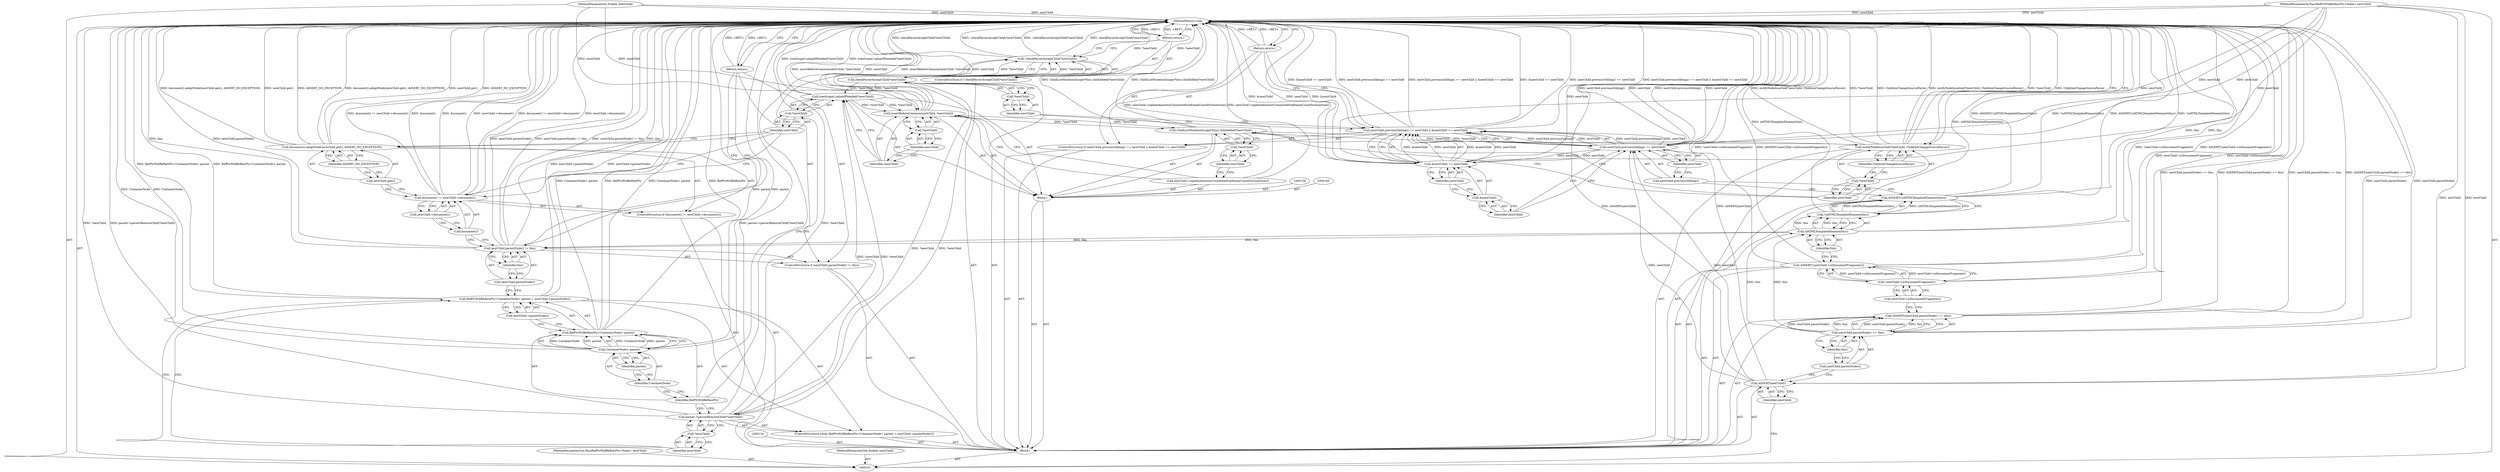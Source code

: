 digraph "0_Chrome_c71a21e6dda9025c2bf823c5aab791c2ae8cdfc2" {
"1000176" [label="(MethodReturn,void)"];
"1000102" [label="(MethodParameterIn,PassRefPtrWillBeRawPtr<Node> newChild)"];
"1000290" [label="(MethodParameterOut,PassRefPtrWillBeRawPtr<Node> newChild)"];
"1000103" [label="(MethodParameterIn,Node& nextChild)"];
"1000291" [label="(MethodParameterOut,Node& nextChild)"];
"1000131" [label="(Call,*newChild)"];
"1000132" [label="(Identifier,newChild)"];
"1000128" [label="(ControlStructure,if (!checkParserAcceptChild(*newChild)))"];
"1000129" [label="(Call,!checkParserAcceptChild(*newChild))"];
"1000130" [label="(Call,checkParserAcceptChild(*newChild))"];
"1000133" [label="(Return,return;)"];
"1000136" [label="(Call,RefPtrWillBeRawPtr<ContainerNode> parent = newChild->parentNode())"];
"1000137" [label="(Call,RefPtrWillBeRawPtr<ContainerNode> parent)"];
"1000138" [label="(Identifier,RefPtrWillBeRawPtr)"];
"1000139" [label="(Call,ContainerNode> parent)"];
"1000140" [label="(Identifier,ContainerNode)"];
"1000141" [label="(Identifier,parent)"];
"1000135" [label="(ControlStructure,while (RefPtrWillBeRawPtr<ContainerNode> parent = newChild->parentNode()))"];
"1000142" [label="(Call,newChild->parentNode())"];
"1000144" [label="(Call,*newChild)"];
"1000145" [label="(Identifier,newChild)"];
"1000143" [label="(Call,parent->parserRemoveChild(*newChild))"];
"1000149" [label="(Identifier,this)"];
"1000146" [label="(ControlStructure,if (nextChild.parentNode() != this))"];
"1000147" [label="(Call,nextChild.parentNode() != this)"];
"1000148" [label="(Call,nextChild.parentNode())"];
"1000104" [label="(Block,)"];
"1000150" [label="(Return,return;)"];
"1000154" [label="(Call,newChild->document())"];
"1000151" [label="(ControlStructure,if (document() != newChild->document()))"];
"1000152" [label="(Call,document() != newChild->document())"];
"1000153" [label="(Call,document())"];
"1000156" [label="(Call,newChild.get())"];
"1000157" [label="(Identifier,ASSERT_NO_EXCEPTION)"];
"1000155" [label="(Call,document().adoptNode(newChild.get(), ASSERT_NO_EXCEPTION))"];
"1000158" [label="(Block,)"];
"1000162" [label="(Call,*newChild)"];
"1000163" [label="(Identifier,newChild)"];
"1000161" [label="(Call,treeScope().adoptIfNeeded(*newChild))"];
"1000106" [label="(Identifier,newChild)"];
"1000105" [label="(Call,ASSERT(newChild))"];
"1000165" [label="(Identifier,nextChild)"];
"1000166" [label="(Call,*newChild)"];
"1000167" [label="(Identifier,newChild)"];
"1000164" [label="(Call,insertBeforeCommon(nextChild, *newChild))"];
"1000168" [label="(Call,newChild->updateAncestorConnectedSubframeCountForInsertion())"];
"1000170" [label="(Call,*newChild)"];
"1000171" [label="(Identifier,newChild)"];
"1000169" [label="(Call,ChildListMutationScope(*this).childAdded(*newChild))"];
"1000173" [label="(Call,*newChild)"];
"1000174" [label="(Identifier,newChild)"];
"1000175" [label="(Identifier,ChildrenChangeSourceParser)"];
"1000172" [label="(Call,notifyNodeInserted(*newChild, ChildrenChangeSourceParser))"];
"1000108" [label="(Call,nextChild.parentNode() == this)"];
"1000109" [label="(Call,nextChild.parentNode())"];
"1000110" [label="(Identifier,this)"];
"1000107" [label="(Call,ASSERT(nextChild.parentNode() == this))"];
"1000112" [label="(Call,!newChild->isDocumentFragment())"];
"1000113" [label="(Call,newChild->isDocumentFragment())"];
"1000111" [label="(Call,ASSERT(!newChild->isDocumentFragment()))"];
"1000115" [label="(Call,!isHTMLTemplateElement(this))"];
"1000116" [label="(Call,isHTMLTemplateElement(this))"];
"1000117" [label="(Identifier,this)"];
"1000114" [label="(Call,ASSERT(!isHTMLTemplateElement(this)))"];
"1000122" [label="(Identifier,newChild)"];
"1000118" [label="(ControlStructure,if (nextChild.previousSibling() == newChild || &nextChild == newChild))"];
"1000123" [label="(Call,&nextChild == newChild)"];
"1000124" [label="(Call,&nextChild)"];
"1000125" [label="(Identifier,nextChild)"];
"1000126" [label="(Identifier,newChild)"];
"1000119" [label="(Call,nextChild.previousSibling() == newChild || &nextChild == newChild)"];
"1000120" [label="(Call,nextChild.previousSibling() == newChild)"];
"1000121" [label="(Call,nextChild.previousSibling())"];
"1000127" [label="(Return,return;)"];
"1000176" -> "1000101"  [label="AST: "];
"1000176" -> "1000127"  [label="CFG: "];
"1000176" -> "1000133"  [label="CFG: "];
"1000176" -> "1000150"  [label="CFG: "];
"1000176" -> "1000172"  [label="CFG: "];
"1000127" -> "1000176"  [label="DDG: <RET>"];
"1000133" -> "1000176"  [label="DDG: <RET>"];
"1000116" -> "1000176"  [label="DDG: this"];
"1000107" -> "1000176"  [label="DDG: nextChild.parentNode() == this"];
"1000107" -> "1000176"  [label="DDG: ASSERT(nextChild.parentNode() == this)"];
"1000169" -> "1000176"  [label="DDG: ChildListMutationScope(*this).childAdded(*newChild)"];
"1000155" -> "1000176"  [label="DDG: ASSERT_NO_EXCEPTION"];
"1000155" -> "1000176"  [label="DDG: document().adoptNode(newChild.get(), ASSERT_NO_EXCEPTION)"];
"1000155" -> "1000176"  [label="DDG: newChild.get()"];
"1000105" -> "1000176"  [label="DDG: ASSERT(newChild)"];
"1000114" -> "1000176"  [label="DDG: ASSERT(!isHTMLTemplateElement(this))"];
"1000114" -> "1000176"  [label="DDG: !isHTMLTemplateElement(this)"];
"1000152" -> "1000176"  [label="DDG: document()"];
"1000152" -> "1000176"  [label="DDG: newChild->document()"];
"1000152" -> "1000176"  [label="DDG: document() != newChild->document()"];
"1000119" -> "1000176"  [label="DDG: nextChild.previousSibling() == newChild || &nextChild == newChild"];
"1000119" -> "1000176"  [label="DDG: &nextChild == newChild"];
"1000119" -> "1000176"  [label="DDG: nextChild.previousSibling() == newChild"];
"1000168" -> "1000176"  [label="DDG: newChild->updateAncestorConnectedSubframeCountForInsertion()"];
"1000129" -> "1000176"  [label="DDG: checkParserAcceptChild(*newChild)"];
"1000129" -> "1000176"  [label="DDG: !checkParserAcceptChild(*newChild)"];
"1000164" -> "1000176"  [label="DDG: insertBeforeCommon(nextChild, *newChild)"];
"1000164" -> "1000176"  [label="DDG: nextChild"];
"1000123" -> "1000176"  [label="DDG: newChild"];
"1000123" -> "1000176"  [label="DDG: &nextChild"];
"1000172" -> "1000176"  [label="DDG: notifyNodeInserted(*newChild, ChildrenChangeSourceParser)"];
"1000172" -> "1000176"  [label="DDG: *newChild"];
"1000172" -> "1000176"  [label="DDG: ChildrenChangeSourceParser"];
"1000136" -> "1000176"  [label="DDG: newChild->parentNode()"];
"1000136" -> "1000176"  [label="DDG: RefPtrWillBeRawPtr<ContainerNode> parent"];
"1000139" -> "1000176"  [label="DDG: parent"];
"1000139" -> "1000176"  [label="DDG: ContainerNode"];
"1000137" -> "1000176"  [label="DDG: ContainerNode> parent"];
"1000137" -> "1000176"  [label="DDG: RefPtrWillBeRawPtr"];
"1000103" -> "1000176"  [label="DDG: nextChild"];
"1000143" -> "1000176"  [label="DDG: *newChild"];
"1000143" -> "1000176"  [label="DDG: parent->parserRemoveChild(*newChild)"];
"1000120" -> "1000176"  [label="DDG: nextChild.previousSibling()"];
"1000120" -> "1000176"  [label="DDG: newChild"];
"1000147" -> "1000176"  [label="DDG: this"];
"1000147" -> "1000176"  [label="DDG: nextChild.parentNode()"];
"1000147" -> "1000176"  [label="DDG: nextChild.parentNode() != this"];
"1000102" -> "1000176"  [label="DDG: newChild"];
"1000111" -> "1000176"  [label="DDG: !newChild->isDocumentFragment()"];
"1000111" -> "1000176"  [label="DDG: ASSERT(!newChild->isDocumentFragment())"];
"1000112" -> "1000176"  [label="DDG: newChild->isDocumentFragment()"];
"1000115" -> "1000176"  [label="DDG: isHTMLTemplateElement(this)"];
"1000161" -> "1000176"  [label="DDG: treeScope().adoptIfNeeded(*newChild)"];
"1000108" -> "1000176"  [label="DDG: nextChild.parentNode()"];
"1000130" -> "1000176"  [label="DDG: *newChild"];
"1000150" -> "1000176"  [label="DDG: <RET>"];
"1000102" -> "1000101"  [label="AST: "];
"1000102" -> "1000176"  [label="DDG: newChild"];
"1000102" -> "1000105"  [label="DDG: newChild"];
"1000102" -> "1000120"  [label="DDG: newChild"];
"1000102" -> "1000123"  [label="DDG: newChild"];
"1000290" -> "1000101"  [label="AST: "];
"1000103" -> "1000101"  [label="AST: "];
"1000103" -> "1000176"  [label="DDG: nextChild"];
"1000103" -> "1000164"  [label="DDG: nextChild"];
"1000291" -> "1000101"  [label="AST: "];
"1000131" -> "1000130"  [label="AST: "];
"1000131" -> "1000132"  [label="CFG: "];
"1000132" -> "1000131"  [label="AST: "];
"1000130" -> "1000131"  [label="CFG: "];
"1000132" -> "1000131"  [label="AST: "];
"1000132" -> "1000119"  [label="CFG: "];
"1000131" -> "1000132"  [label="CFG: "];
"1000128" -> "1000104"  [label="AST: "];
"1000129" -> "1000128"  [label="AST: "];
"1000133" -> "1000128"  [label="AST: "];
"1000129" -> "1000128"  [label="AST: "];
"1000129" -> "1000130"  [label="CFG: "];
"1000130" -> "1000129"  [label="AST: "];
"1000133" -> "1000129"  [label="CFG: "];
"1000138" -> "1000129"  [label="CFG: "];
"1000129" -> "1000176"  [label="DDG: checkParserAcceptChild(*newChild)"];
"1000129" -> "1000176"  [label="DDG: !checkParserAcceptChild(*newChild)"];
"1000130" -> "1000129"  [label="DDG: *newChild"];
"1000130" -> "1000129"  [label="AST: "];
"1000130" -> "1000131"  [label="CFG: "];
"1000131" -> "1000130"  [label="AST: "];
"1000129" -> "1000130"  [label="CFG: "];
"1000130" -> "1000176"  [label="DDG: *newChild"];
"1000130" -> "1000129"  [label="DDG: *newChild"];
"1000130" -> "1000143"  [label="DDG: *newChild"];
"1000130" -> "1000161"  [label="DDG: *newChild"];
"1000133" -> "1000128"  [label="AST: "];
"1000133" -> "1000129"  [label="CFG: "];
"1000176" -> "1000133"  [label="CFG: "];
"1000133" -> "1000176"  [label="DDG: <RET>"];
"1000136" -> "1000135"  [label="AST: "];
"1000136" -> "1000142"  [label="CFG: "];
"1000137" -> "1000136"  [label="AST: "];
"1000142" -> "1000136"  [label="AST: "];
"1000145" -> "1000136"  [label="CFG: "];
"1000148" -> "1000136"  [label="CFG: "];
"1000136" -> "1000176"  [label="DDG: newChild->parentNode()"];
"1000136" -> "1000176"  [label="DDG: RefPtrWillBeRawPtr<ContainerNode> parent"];
"1000137" -> "1000136"  [label="AST: "];
"1000137" -> "1000139"  [label="CFG: "];
"1000138" -> "1000137"  [label="AST: "];
"1000139" -> "1000137"  [label="AST: "];
"1000142" -> "1000137"  [label="CFG: "];
"1000137" -> "1000176"  [label="DDG: ContainerNode> parent"];
"1000137" -> "1000176"  [label="DDG: RefPtrWillBeRawPtr"];
"1000139" -> "1000137"  [label="DDG: ContainerNode"];
"1000139" -> "1000137"  [label="DDG: parent"];
"1000138" -> "1000137"  [label="AST: "];
"1000138" -> "1000143"  [label="CFG: "];
"1000138" -> "1000129"  [label="CFG: "];
"1000140" -> "1000138"  [label="CFG: "];
"1000139" -> "1000137"  [label="AST: "];
"1000139" -> "1000141"  [label="CFG: "];
"1000140" -> "1000139"  [label="AST: "];
"1000141" -> "1000139"  [label="AST: "];
"1000137" -> "1000139"  [label="CFG: "];
"1000139" -> "1000176"  [label="DDG: parent"];
"1000139" -> "1000176"  [label="DDG: ContainerNode"];
"1000139" -> "1000137"  [label="DDG: ContainerNode"];
"1000139" -> "1000137"  [label="DDG: parent"];
"1000140" -> "1000139"  [label="AST: "];
"1000140" -> "1000138"  [label="CFG: "];
"1000141" -> "1000140"  [label="CFG: "];
"1000141" -> "1000139"  [label="AST: "];
"1000141" -> "1000140"  [label="CFG: "];
"1000139" -> "1000141"  [label="CFG: "];
"1000135" -> "1000104"  [label="AST: "];
"1000136" -> "1000135"  [label="AST: "];
"1000143" -> "1000135"  [label="AST: "];
"1000142" -> "1000136"  [label="AST: "];
"1000142" -> "1000137"  [label="CFG: "];
"1000136" -> "1000142"  [label="CFG: "];
"1000144" -> "1000143"  [label="AST: "];
"1000144" -> "1000145"  [label="CFG: "];
"1000145" -> "1000144"  [label="AST: "];
"1000143" -> "1000144"  [label="CFG: "];
"1000145" -> "1000144"  [label="AST: "];
"1000145" -> "1000136"  [label="CFG: "];
"1000144" -> "1000145"  [label="CFG: "];
"1000143" -> "1000135"  [label="AST: "];
"1000143" -> "1000144"  [label="CFG: "];
"1000144" -> "1000143"  [label="AST: "];
"1000138" -> "1000143"  [label="CFG: "];
"1000143" -> "1000176"  [label="DDG: *newChild"];
"1000143" -> "1000176"  [label="DDG: parent->parserRemoveChild(*newChild)"];
"1000130" -> "1000143"  [label="DDG: *newChild"];
"1000143" -> "1000161"  [label="DDG: *newChild"];
"1000149" -> "1000147"  [label="AST: "];
"1000149" -> "1000148"  [label="CFG: "];
"1000147" -> "1000149"  [label="CFG: "];
"1000146" -> "1000104"  [label="AST: "];
"1000147" -> "1000146"  [label="AST: "];
"1000150" -> "1000146"  [label="AST: "];
"1000147" -> "1000146"  [label="AST: "];
"1000147" -> "1000149"  [label="CFG: "];
"1000148" -> "1000147"  [label="AST: "];
"1000149" -> "1000147"  [label="AST: "];
"1000150" -> "1000147"  [label="CFG: "];
"1000153" -> "1000147"  [label="CFG: "];
"1000147" -> "1000176"  [label="DDG: this"];
"1000147" -> "1000176"  [label="DDG: nextChild.parentNode()"];
"1000147" -> "1000176"  [label="DDG: nextChild.parentNode() != this"];
"1000116" -> "1000147"  [label="DDG: this"];
"1000148" -> "1000147"  [label="AST: "];
"1000148" -> "1000136"  [label="CFG: "];
"1000149" -> "1000148"  [label="CFG: "];
"1000104" -> "1000101"  [label="AST: "];
"1000105" -> "1000104"  [label="AST: "];
"1000107" -> "1000104"  [label="AST: "];
"1000111" -> "1000104"  [label="AST: "];
"1000114" -> "1000104"  [label="AST: "];
"1000118" -> "1000104"  [label="AST: "];
"1000128" -> "1000104"  [label="AST: "];
"1000134" -> "1000104"  [label="AST: "];
"1000135" -> "1000104"  [label="AST: "];
"1000146" -> "1000104"  [label="AST: "];
"1000151" -> "1000104"  [label="AST: "];
"1000158" -> "1000104"  [label="AST: "];
"1000172" -> "1000104"  [label="AST: "];
"1000150" -> "1000146"  [label="AST: "];
"1000150" -> "1000147"  [label="CFG: "];
"1000176" -> "1000150"  [label="CFG: "];
"1000150" -> "1000176"  [label="DDG: <RET>"];
"1000154" -> "1000152"  [label="AST: "];
"1000154" -> "1000153"  [label="CFG: "];
"1000152" -> "1000154"  [label="CFG: "];
"1000151" -> "1000104"  [label="AST: "];
"1000152" -> "1000151"  [label="AST: "];
"1000155" -> "1000151"  [label="AST: "];
"1000152" -> "1000151"  [label="AST: "];
"1000152" -> "1000154"  [label="CFG: "];
"1000153" -> "1000152"  [label="AST: "];
"1000154" -> "1000152"  [label="AST: "];
"1000156" -> "1000152"  [label="CFG: "];
"1000163" -> "1000152"  [label="CFG: "];
"1000152" -> "1000176"  [label="DDG: document()"];
"1000152" -> "1000176"  [label="DDG: newChild->document()"];
"1000152" -> "1000176"  [label="DDG: document() != newChild->document()"];
"1000153" -> "1000152"  [label="AST: "];
"1000153" -> "1000147"  [label="CFG: "];
"1000154" -> "1000153"  [label="CFG: "];
"1000156" -> "1000155"  [label="AST: "];
"1000156" -> "1000152"  [label="CFG: "];
"1000157" -> "1000156"  [label="CFG: "];
"1000157" -> "1000155"  [label="AST: "];
"1000157" -> "1000156"  [label="CFG: "];
"1000155" -> "1000157"  [label="CFG: "];
"1000155" -> "1000151"  [label="AST: "];
"1000155" -> "1000157"  [label="CFG: "];
"1000156" -> "1000155"  [label="AST: "];
"1000157" -> "1000155"  [label="AST: "];
"1000163" -> "1000155"  [label="CFG: "];
"1000155" -> "1000176"  [label="DDG: ASSERT_NO_EXCEPTION"];
"1000155" -> "1000176"  [label="DDG: document().adoptNode(newChild.get(), ASSERT_NO_EXCEPTION)"];
"1000155" -> "1000176"  [label="DDG: newChild.get()"];
"1000158" -> "1000104"  [label="AST: "];
"1000159" -> "1000158"  [label="AST: "];
"1000160" -> "1000158"  [label="AST: "];
"1000161" -> "1000158"  [label="AST: "];
"1000164" -> "1000158"  [label="AST: "];
"1000168" -> "1000158"  [label="AST: "];
"1000169" -> "1000158"  [label="AST: "];
"1000162" -> "1000161"  [label="AST: "];
"1000162" -> "1000163"  [label="CFG: "];
"1000163" -> "1000162"  [label="AST: "];
"1000161" -> "1000162"  [label="CFG: "];
"1000163" -> "1000162"  [label="AST: "];
"1000163" -> "1000155"  [label="CFG: "];
"1000163" -> "1000152"  [label="CFG: "];
"1000162" -> "1000163"  [label="CFG: "];
"1000161" -> "1000158"  [label="AST: "];
"1000161" -> "1000162"  [label="CFG: "];
"1000162" -> "1000161"  [label="AST: "];
"1000165" -> "1000161"  [label="CFG: "];
"1000161" -> "1000176"  [label="DDG: treeScope().adoptIfNeeded(*newChild)"];
"1000143" -> "1000161"  [label="DDG: *newChild"];
"1000130" -> "1000161"  [label="DDG: *newChild"];
"1000161" -> "1000164"  [label="DDG: *newChild"];
"1000106" -> "1000105"  [label="AST: "];
"1000106" -> "1000101"  [label="CFG: "];
"1000105" -> "1000106"  [label="CFG: "];
"1000105" -> "1000104"  [label="AST: "];
"1000105" -> "1000106"  [label="CFG: "];
"1000106" -> "1000105"  [label="AST: "];
"1000109" -> "1000105"  [label="CFG: "];
"1000105" -> "1000176"  [label="DDG: ASSERT(newChild)"];
"1000102" -> "1000105"  [label="DDG: newChild"];
"1000105" -> "1000120"  [label="DDG: newChild"];
"1000165" -> "1000164"  [label="AST: "];
"1000165" -> "1000161"  [label="CFG: "];
"1000167" -> "1000165"  [label="CFG: "];
"1000166" -> "1000164"  [label="AST: "];
"1000166" -> "1000167"  [label="CFG: "];
"1000167" -> "1000166"  [label="AST: "];
"1000164" -> "1000166"  [label="CFG: "];
"1000167" -> "1000166"  [label="AST: "];
"1000167" -> "1000165"  [label="CFG: "];
"1000166" -> "1000167"  [label="CFG: "];
"1000164" -> "1000158"  [label="AST: "];
"1000164" -> "1000166"  [label="CFG: "];
"1000165" -> "1000164"  [label="AST: "];
"1000166" -> "1000164"  [label="AST: "];
"1000168" -> "1000164"  [label="CFG: "];
"1000164" -> "1000176"  [label="DDG: insertBeforeCommon(nextChild, *newChild)"];
"1000164" -> "1000176"  [label="DDG: nextChild"];
"1000103" -> "1000164"  [label="DDG: nextChild"];
"1000161" -> "1000164"  [label="DDG: *newChild"];
"1000164" -> "1000169"  [label="DDG: *newChild"];
"1000168" -> "1000158"  [label="AST: "];
"1000168" -> "1000164"  [label="CFG: "];
"1000171" -> "1000168"  [label="CFG: "];
"1000168" -> "1000176"  [label="DDG: newChild->updateAncestorConnectedSubframeCountForInsertion()"];
"1000170" -> "1000169"  [label="AST: "];
"1000170" -> "1000171"  [label="CFG: "];
"1000171" -> "1000170"  [label="AST: "];
"1000169" -> "1000170"  [label="CFG: "];
"1000171" -> "1000170"  [label="AST: "];
"1000171" -> "1000168"  [label="CFG: "];
"1000170" -> "1000171"  [label="CFG: "];
"1000169" -> "1000158"  [label="AST: "];
"1000169" -> "1000170"  [label="CFG: "];
"1000170" -> "1000169"  [label="AST: "];
"1000174" -> "1000169"  [label="CFG: "];
"1000169" -> "1000176"  [label="DDG: ChildListMutationScope(*this).childAdded(*newChild)"];
"1000164" -> "1000169"  [label="DDG: *newChild"];
"1000169" -> "1000172"  [label="DDG: *newChild"];
"1000173" -> "1000172"  [label="AST: "];
"1000173" -> "1000174"  [label="CFG: "];
"1000174" -> "1000173"  [label="AST: "];
"1000175" -> "1000173"  [label="CFG: "];
"1000174" -> "1000173"  [label="AST: "];
"1000174" -> "1000169"  [label="CFG: "];
"1000173" -> "1000174"  [label="CFG: "];
"1000175" -> "1000172"  [label="AST: "];
"1000175" -> "1000173"  [label="CFG: "];
"1000172" -> "1000175"  [label="CFG: "];
"1000172" -> "1000104"  [label="AST: "];
"1000172" -> "1000175"  [label="CFG: "];
"1000173" -> "1000172"  [label="AST: "];
"1000175" -> "1000172"  [label="AST: "];
"1000176" -> "1000172"  [label="CFG: "];
"1000172" -> "1000176"  [label="DDG: notifyNodeInserted(*newChild, ChildrenChangeSourceParser)"];
"1000172" -> "1000176"  [label="DDG: *newChild"];
"1000172" -> "1000176"  [label="DDG: ChildrenChangeSourceParser"];
"1000169" -> "1000172"  [label="DDG: *newChild"];
"1000108" -> "1000107"  [label="AST: "];
"1000108" -> "1000110"  [label="CFG: "];
"1000109" -> "1000108"  [label="AST: "];
"1000110" -> "1000108"  [label="AST: "];
"1000107" -> "1000108"  [label="CFG: "];
"1000108" -> "1000176"  [label="DDG: nextChild.parentNode()"];
"1000108" -> "1000107"  [label="DDG: nextChild.parentNode()"];
"1000108" -> "1000107"  [label="DDG: this"];
"1000108" -> "1000116"  [label="DDG: this"];
"1000109" -> "1000108"  [label="AST: "];
"1000109" -> "1000105"  [label="CFG: "];
"1000110" -> "1000109"  [label="CFG: "];
"1000110" -> "1000108"  [label="AST: "];
"1000110" -> "1000109"  [label="CFG: "];
"1000108" -> "1000110"  [label="CFG: "];
"1000107" -> "1000104"  [label="AST: "];
"1000107" -> "1000108"  [label="CFG: "];
"1000108" -> "1000107"  [label="AST: "];
"1000113" -> "1000107"  [label="CFG: "];
"1000107" -> "1000176"  [label="DDG: nextChild.parentNode() == this"];
"1000107" -> "1000176"  [label="DDG: ASSERT(nextChild.parentNode() == this)"];
"1000108" -> "1000107"  [label="DDG: nextChild.parentNode()"];
"1000108" -> "1000107"  [label="DDG: this"];
"1000112" -> "1000111"  [label="AST: "];
"1000112" -> "1000113"  [label="CFG: "];
"1000113" -> "1000112"  [label="AST: "];
"1000111" -> "1000112"  [label="CFG: "];
"1000112" -> "1000176"  [label="DDG: newChild->isDocumentFragment()"];
"1000112" -> "1000111"  [label="DDG: newChild->isDocumentFragment()"];
"1000113" -> "1000112"  [label="AST: "];
"1000113" -> "1000107"  [label="CFG: "];
"1000112" -> "1000113"  [label="CFG: "];
"1000111" -> "1000104"  [label="AST: "];
"1000111" -> "1000112"  [label="CFG: "];
"1000112" -> "1000111"  [label="AST: "];
"1000117" -> "1000111"  [label="CFG: "];
"1000111" -> "1000176"  [label="DDG: !newChild->isDocumentFragment()"];
"1000111" -> "1000176"  [label="DDG: ASSERT(!newChild->isDocumentFragment())"];
"1000112" -> "1000111"  [label="DDG: newChild->isDocumentFragment()"];
"1000115" -> "1000114"  [label="AST: "];
"1000115" -> "1000116"  [label="CFG: "];
"1000116" -> "1000115"  [label="AST: "];
"1000114" -> "1000115"  [label="CFG: "];
"1000115" -> "1000176"  [label="DDG: isHTMLTemplateElement(this)"];
"1000115" -> "1000114"  [label="DDG: isHTMLTemplateElement(this)"];
"1000116" -> "1000115"  [label="DDG: this"];
"1000116" -> "1000115"  [label="AST: "];
"1000116" -> "1000117"  [label="CFG: "];
"1000117" -> "1000116"  [label="AST: "];
"1000115" -> "1000116"  [label="CFG: "];
"1000116" -> "1000176"  [label="DDG: this"];
"1000116" -> "1000115"  [label="DDG: this"];
"1000108" -> "1000116"  [label="DDG: this"];
"1000116" -> "1000147"  [label="DDG: this"];
"1000117" -> "1000116"  [label="AST: "];
"1000117" -> "1000111"  [label="CFG: "];
"1000116" -> "1000117"  [label="CFG: "];
"1000114" -> "1000104"  [label="AST: "];
"1000114" -> "1000115"  [label="CFG: "];
"1000115" -> "1000114"  [label="AST: "];
"1000121" -> "1000114"  [label="CFG: "];
"1000114" -> "1000176"  [label="DDG: ASSERT(!isHTMLTemplateElement(this))"];
"1000114" -> "1000176"  [label="DDG: !isHTMLTemplateElement(this)"];
"1000115" -> "1000114"  [label="DDG: isHTMLTemplateElement(this)"];
"1000122" -> "1000120"  [label="AST: "];
"1000122" -> "1000121"  [label="CFG: "];
"1000120" -> "1000122"  [label="CFG: "];
"1000118" -> "1000104"  [label="AST: "];
"1000119" -> "1000118"  [label="AST: "];
"1000127" -> "1000118"  [label="AST: "];
"1000123" -> "1000119"  [label="AST: "];
"1000123" -> "1000126"  [label="CFG: "];
"1000124" -> "1000123"  [label="AST: "];
"1000126" -> "1000123"  [label="AST: "];
"1000119" -> "1000123"  [label="CFG: "];
"1000123" -> "1000176"  [label="DDG: newChild"];
"1000123" -> "1000176"  [label="DDG: &nextChild"];
"1000123" -> "1000119"  [label="DDG: &nextChild"];
"1000123" -> "1000119"  [label="DDG: newChild"];
"1000120" -> "1000123"  [label="DDG: newChild"];
"1000102" -> "1000123"  [label="DDG: newChild"];
"1000124" -> "1000123"  [label="AST: "];
"1000124" -> "1000125"  [label="CFG: "];
"1000125" -> "1000124"  [label="AST: "];
"1000126" -> "1000124"  [label="CFG: "];
"1000125" -> "1000124"  [label="AST: "];
"1000125" -> "1000120"  [label="CFG: "];
"1000124" -> "1000125"  [label="CFG: "];
"1000126" -> "1000123"  [label="AST: "];
"1000126" -> "1000124"  [label="CFG: "];
"1000123" -> "1000126"  [label="CFG: "];
"1000119" -> "1000118"  [label="AST: "];
"1000119" -> "1000120"  [label="CFG: "];
"1000119" -> "1000123"  [label="CFG: "];
"1000120" -> "1000119"  [label="AST: "];
"1000123" -> "1000119"  [label="AST: "];
"1000127" -> "1000119"  [label="CFG: "];
"1000132" -> "1000119"  [label="CFG: "];
"1000119" -> "1000176"  [label="DDG: nextChild.previousSibling() == newChild || &nextChild == newChild"];
"1000119" -> "1000176"  [label="DDG: &nextChild == newChild"];
"1000119" -> "1000176"  [label="DDG: nextChild.previousSibling() == newChild"];
"1000120" -> "1000119"  [label="DDG: nextChild.previousSibling()"];
"1000120" -> "1000119"  [label="DDG: newChild"];
"1000123" -> "1000119"  [label="DDG: &nextChild"];
"1000123" -> "1000119"  [label="DDG: newChild"];
"1000120" -> "1000119"  [label="AST: "];
"1000120" -> "1000122"  [label="CFG: "];
"1000121" -> "1000120"  [label="AST: "];
"1000122" -> "1000120"  [label="AST: "];
"1000125" -> "1000120"  [label="CFG: "];
"1000119" -> "1000120"  [label="CFG: "];
"1000120" -> "1000176"  [label="DDG: nextChild.previousSibling()"];
"1000120" -> "1000176"  [label="DDG: newChild"];
"1000120" -> "1000119"  [label="DDG: nextChild.previousSibling()"];
"1000120" -> "1000119"  [label="DDG: newChild"];
"1000105" -> "1000120"  [label="DDG: newChild"];
"1000102" -> "1000120"  [label="DDG: newChild"];
"1000120" -> "1000123"  [label="DDG: newChild"];
"1000121" -> "1000120"  [label="AST: "];
"1000121" -> "1000114"  [label="CFG: "];
"1000122" -> "1000121"  [label="CFG: "];
"1000127" -> "1000118"  [label="AST: "];
"1000127" -> "1000119"  [label="CFG: "];
"1000176" -> "1000127"  [label="CFG: "];
"1000127" -> "1000176"  [label="DDG: <RET>"];
}
